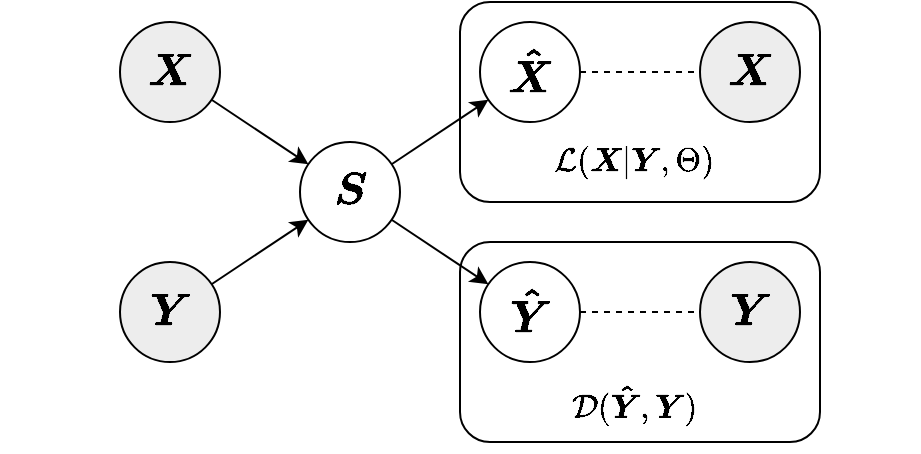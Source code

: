 <mxfile version="14.6.5" type="device"><diagram id="U_bmj329LqxzooW9z0zn" name="Page-1"><mxGraphModel dx="1358" dy="713" grid="1" gridSize="10" guides="1" tooltips="1" connect="1" arrows="1" fold="1" page="1" pageScale="1" pageWidth="850" pageHeight="1100" math="1" shadow="0"><root><mxCell id="0"/><mxCell id="1" parent="0"/><mxCell id="N48nlARPyZFLzEWnRaVB-5" value="" style="rounded=1;whiteSpace=wrap;html=1;" parent="1" vertex="1"><mxGeometry x="320" y="130" width="180" height="100" as="geometry"/></mxCell><mxCell id="N48nlARPyZFLzEWnRaVB-2" value="&lt;font style=&quot;font-size: 19px&quot;&gt;$$\boldsymbol{S}$$&lt;/font&gt;" style="ellipse;whiteSpace=wrap;html=1;aspect=fixed;" parent="1" vertex="1"><mxGeometry x="240" y="200" width="50" height="50" as="geometry"/></mxCell><mxCell id="N48nlARPyZFLzEWnRaVB-4" value="&lt;font style=&quot;font-size: 19px&quot;&gt;$$\boldsymbol{\hat{X}}$$&lt;/font&gt;" style="ellipse;whiteSpace=wrap;html=1;aspect=fixed;" parent="1" vertex="1"><mxGeometry x="330" y="140" width="50" height="50" as="geometry"/></mxCell><mxCell id="N48nlARPyZFLzEWnRaVB-6" value="&lt;font style=&quot;font-size: 19px&quot;&gt;$$\boldsymbol{X}$$&lt;/font&gt;" style="ellipse;whiteSpace=wrap;html=1;aspect=fixed;fillColor=#EDEDED;" parent="1" vertex="1"><mxGeometry x="440" y="140" width="50" height="50" as="geometry"/></mxCell><mxCell id="N48nlARPyZFLzEWnRaVB-7" value="&lt;font style=&quot;font-size: 14px&quot;&gt;$$\mathcal{L}(\boldsymbol{X} | \boldsymbol{Y}, \Theta)$$&lt;/font&gt;" style="text;html=1;strokeColor=none;fillColor=none;align=center;verticalAlign=middle;whiteSpace=wrap;rounded=0;" parent="1" vertex="1"><mxGeometry x="315" y="190" width="185" height="40" as="geometry"/></mxCell><mxCell id="N48nlARPyZFLzEWnRaVB-8" value="" style="rounded=1;whiteSpace=wrap;html=1;" parent="1" vertex="1"><mxGeometry x="320" y="250" width="180" height="100" as="geometry"/></mxCell><mxCell id="N48nlARPyZFLzEWnRaVB-9" value="&lt;font style=&quot;font-size: 19px&quot;&gt;$$\boldsymbol{\hat{Y}}$$&lt;/font&gt;" style="ellipse;whiteSpace=wrap;html=1;aspect=fixed;" parent="1" vertex="1"><mxGeometry x="330" y="260" width="50" height="50" as="geometry"/></mxCell><mxCell id="N48nlARPyZFLzEWnRaVB-10" value="&lt;font style=&quot;font-size: 19px&quot;&gt;$$\boldsymbol{Y}$$&lt;/font&gt;" style="ellipse;whiteSpace=wrap;html=1;aspect=fixed;fillColor=#EDEDED;" parent="1" vertex="1"><mxGeometry x="440" y="260" width="50" height="50" as="geometry"/></mxCell><mxCell id="N48nlARPyZFLzEWnRaVB-11" value="&lt;font style=&quot;font-size: 14px&quot;&gt;$$\mathcal{D}(\boldsymbol{\hat{Y}}, \boldsymbol{Y})$$&lt;/font&gt;" style="text;html=1;strokeColor=none;fillColor=none;align=center;verticalAlign=middle;whiteSpace=wrap;rounded=0;" parent="1" vertex="1"><mxGeometry x="315" y="310" width="185" height="40" as="geometry"/></mxCell><mxCell id="N48nlARPyZFLzEWnRaVB-15" value="" style="endArrow=none;html=1;dashed=1;" parent="1" source="N48nlARPyZFLzEWnRaVB-4" target="N48nlARPyZFLzEWnRaVB-6" edge="1"><mxGeometry width="50" height="50" relative="1" as="geometry"><mxPoint x="350" y="210" as="sourcePoint"/><mxPoint x="400" y="160" as="targetPoint"/></mxGeometry></mxCell><mxCell id="N48nlARPyZFLzEWnRaVB-18" value="" style="endArrow=classic;html=1;" parent="1" source="N48nlARPyZFLzEWnRaVB-2" target="N48nlARPyZFLzEWnRaVB-4" edge="1"><mxGeometry width="50" height="50" relative="1" as="geometry"><mxPoint x="320" y="260" as="sourcePoint"/><mxPoint x="370" y="210" as="targetPoint"/></mxGeometry></mxCell><mxCell id="N48nlARPyZFLzEWnRaVB-20" value="" style="endArrow=classic;html=1;" parent="1" source="N48nlARPyZFLzEWnRaVB-2" target="N48nlARPyZFLzEWnRaVB-9" edge="1"><mxGeometry width="50" height="50" relative="1" as="geometry"><mxPoint x="295.801" y="221.132" as="sourcePoint"/><mxPoint x="344.199" y="188.868" as="targetPoint"/></mxGeometry></mxCell><mxCell id="N48nlARPyZFLzEWnRaVB-21" value="" style="endArrow=none;html=1;dashed=1;entryX=0;entryY=0.5;entryDx=0;entryDy=0;" parent="1" source="N48nlARPyZFLzEWnRaVB-9" target="N48nlARPyZFLzEWnRaVB-10" edge="1"><mxGeometry width="50" height="50" relative="1" as="geometry"><mxPoint x="390" y="165" as="sourcePoint"/><mxPoint x="450.0" y="165" as="targetPoint"/></mxGeometry></mxCell><mxCell id="jsKUWoJ07wZ-CVOwXY4--1" value="&lt;font style=&quot;font-size: 19px&quot;&gt;$$\boldsymbol{X}$$&lt;/font&gt;" style="ellipse;whiteSpace=wrap;html=1;aspect=fixed;fillColor=#EDEDED;" vertex="1" parent="1"><mxGeometry x="150" y="140" width="50" height="50" as="geometry"/></mxCell><mxCell id="jsKUWoJ07wZ-CVOwXY4--2" value="&lt;font style=&quot;font-size: 19px&quot;&gt;$$\boldsymbol{Y}$$&lt;/font&gt;" style="ellipse;whiteSpace=wrap;html=1;aspect=fixed;fillColor=#EDEDED;" vertex="1" parent="1"><mxGeometry x="150" y="260" width="50" height="50" as="geometry"/></mxCell><mxCell id="jsKUWoJ07wZ-CVOwXY4--3" value="" style="endArrow=classic;html=1;" edge="1" parent="1" source="jsKUWoJ07wZ-CVOwXY4--1" target="N48nlARPyZFLzEWnRaVB-2"><mxGeometry width="50" height="50" relative="1" as="geometry"><mxPoint x="295.801" y="221.132" as="sourcePoint"/><mxPoint x="344.199" y="188.868" as="targetPoint"/></mxGeometry></mxCell><mxCell id="jsKUWoJ07wZ-CVOwXY4--4" value="" style="endArrow=classic;html=1;" edge="1" parent="1" source="jsKUWoJ07wZ-CVOwXY4--2" target="N48nlARPyZFLzEWnRaVB-2"><mxGeometry width="50" height="50" relative="1" as="geometry"><mxPoint x="205.801" y="188.868" as="sourcePoint"/><mxPoint x="254.199" y="221.132" as="targetPoint"/></mxGeometry></mxCell></root></mxGraphModel></diagram></mxfile>